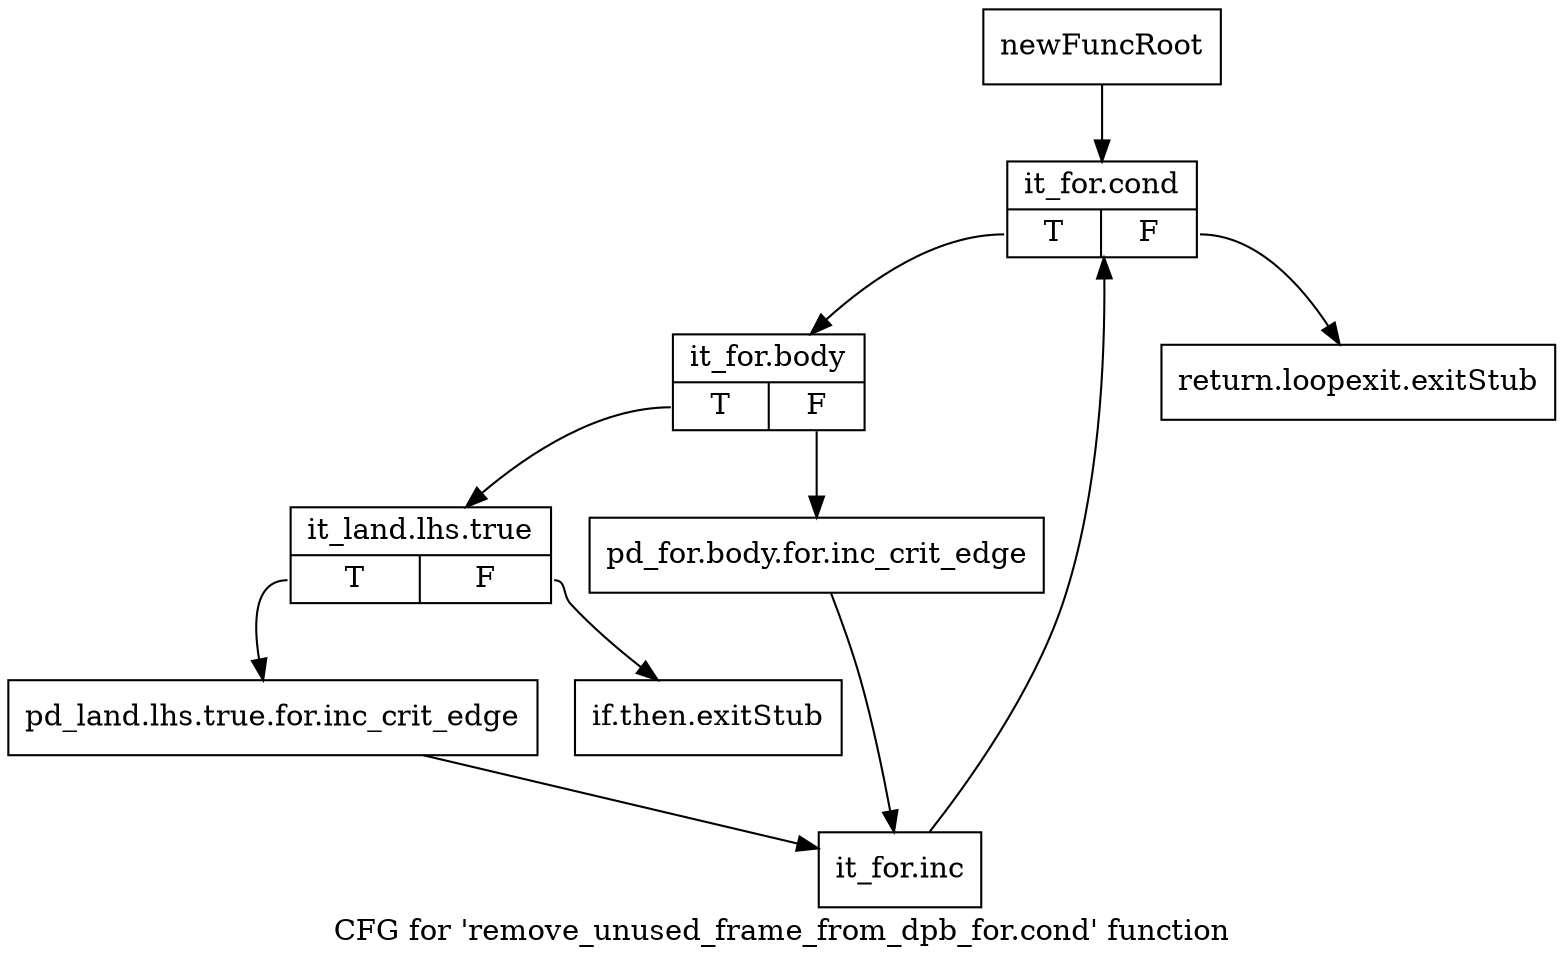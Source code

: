 digraph "CFG for 'remove_unused_frame_from_dpb_for.cond' function" {
	label="CFG for 'remove_unused_frame_from_dpb_for.cond' function";

	Node0x25590f0 [shape=record,label="{newFuncRoot}"];
	Node0x25590f0 -> Node0x25591e0;
	Node0x2559140 [shape=record,label="{return.loopexit.exitStub}"];
	Node0x2559190 [shape=record,label="{if.then.exitStub}"];
	Node0x25591e0 [shape=record,label="{it_for.cond|{<s0>T|<s1>F}}"];
	Node0x25591e0:s0 -> Node0x2559230;
	Node0x25591e0:s1 -> Node0x2559140;
	Node0x2559230 [shape=record,label="{it_for.body|{<s0>T|<s1>F}}"];
	Node0x2559230:s0 -> Node0x25592d0;
	Node0x2559230:s1 -> Node0x2559280;
	Node0x2559280 [shape=record,label="{pd_for.body.for.inc_crit_edge}"];
	Node0x2559280 -> Node0x2559370;
	Node0x25592d0 [shape=record,label="{it_land.lhs.true|{<s0>T|<s1>F}}"];
	Node0x25592d0:s0 -> Node0x2559320;
	Node0x25592d0:s1 -> Node0x2559190;
	Node0x2559320 [shape=record,label="{pd_land.lhs.true.for.inc_crit_edge}"];
	Node0x2559320 -> Node0x2559370;
	Node0x2559370 [shape=record,label="{it_for.inc}"];
	Node0x2559370 -> Node0x25591e0;
}
